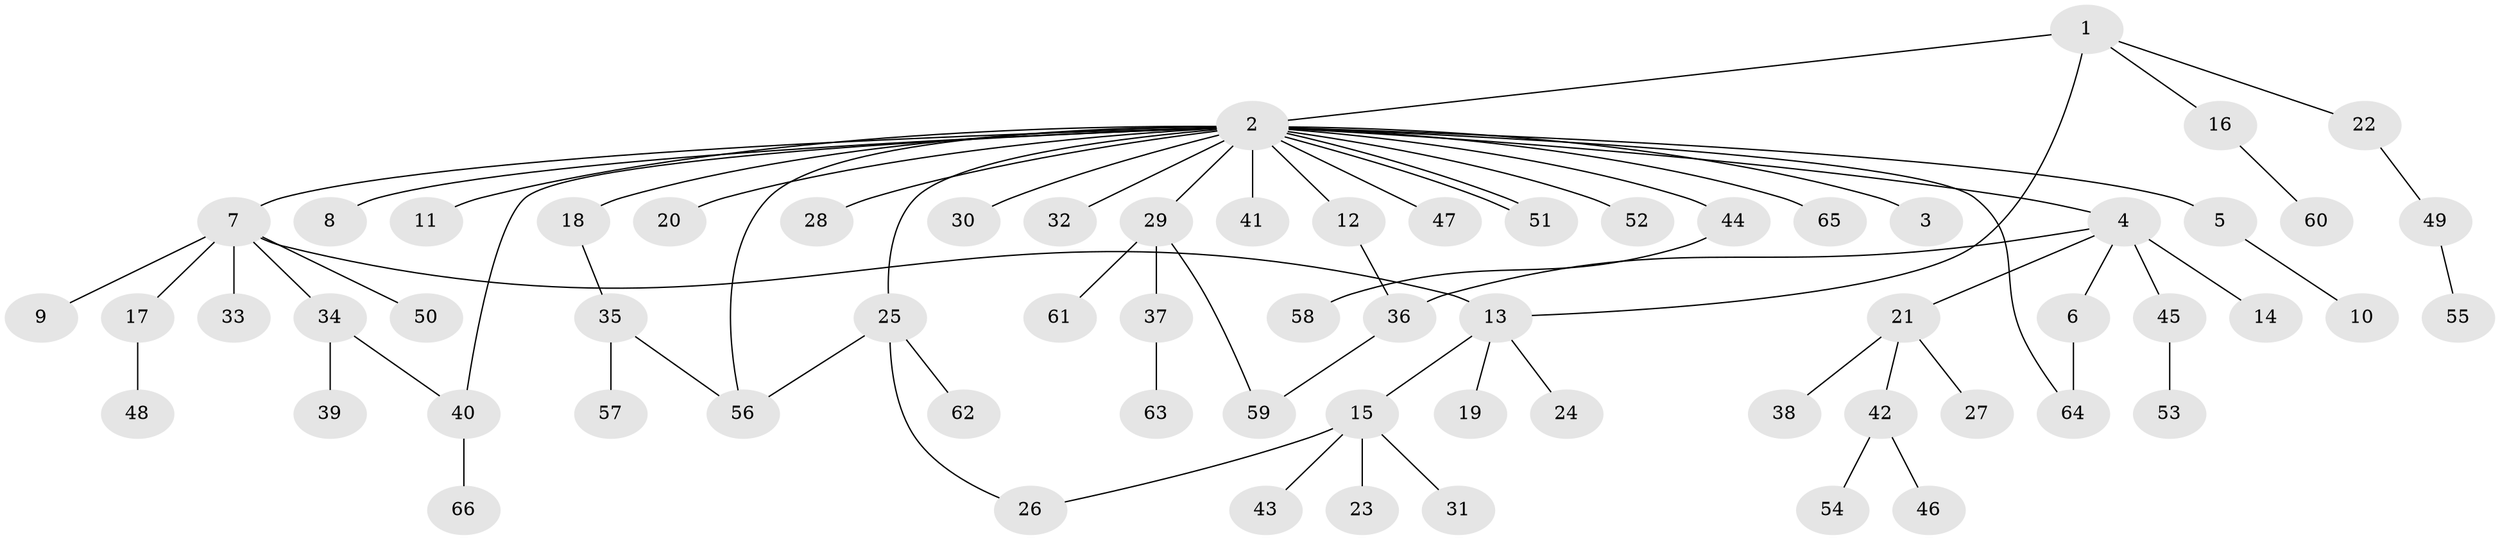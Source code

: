 // coarse degree distribution, {5: 0.10714285714285714, 10: 0.03571428571428571, 1: 0.39285714285714285, 2: 0.2857142857142857, 4: 0.03571428571428571, 3: 0.14285714285714285}
// Generated by graph-tools (version 1.1) at 2025/50/03/04/25 22:50:19]
// undirected, 66 vertices, 74 edges
graph export_dot {
  node [color=gray90,style=filled];
  1;
  2;
  3;
  4;
  5;
  6;
  7;
  8;
  9;
  10;
  11;
  12;
  13;
  14;
  15;
  16;
  17;
  18;
  19;
  20;
  21;
  22;
  23;
  24;
  25;
  26;
  27;
  28;
  29;
  30;
  31;
  32;
  33;
  34;
  35;
  36;
  37;
  38;
  39;
  40;
  41;
  42;
  43;
  44;
  45;
  46;
  47;
  48;
  49;
  50;
  51;
  52;
  53;
  54;
  55;
  56;
  57;
  58;
  59;
  60;
  61;
  62;
  63;
  64;
  65;
  66;
  1 -- 2;
  1 -- 13;
  1 -- 16;
  1 -- 22;
  2 -- 3;
  2 -- 4;
  2 -- 5;
  2 -- 7;
  2 -- 8;
  2 -- 11;
  2 -- 12;
  2 -- 18;
  2 -- 20;
  2 -- 25;
  2 -- 28;
  2 -- 29;
  2 -- 30;
  2 -- 32;
  2 -- 40;
  2 -- 41;
  2 -- 44;
  2 -- 47;
  2 -- 51;
  2 -- 51;
  2 -- 52;
  2 -- 56;
  2 -- 64;
  2 -- 65;
  4 -- 6;
  4 -- 14;
  4 -- 21;
  4 -- 36;
  4 -- 45;
  5 -- 10;
  6 -- 64;
  7 -- 9;
  7 -- 13;
  7 -- 17;
  7 -- 33;
  7 -- 34;
  7 -- 50;
  12 -- 36;
  13 -- 15;
  13 -- 19;
  13 -- 24;
  15 -- 23;
  15 -- 26;
  15 -- 31;
  15 -- 43;
  16 -- 60;
  17 -- 48;
  18 -- 35;
  21 -- 27;
  21 -- 38;
  21 -- 42;
  22 -- 49;
  25 -- 26;
  25 -- 56;
  25 -- 62;
  29 -- 37;
  29 -- 59;
  29 -- 61;
  34 -- 39;
  34 -- 40;
  35 -- 56;
  35 -- 57;
  36 -- 59;
  37 -- 63;
  40 -- 66;
  42 -- 46;
  42 -- 54;
  44 -- 58;
  45 -- 53;
  49 -- 55;
}
